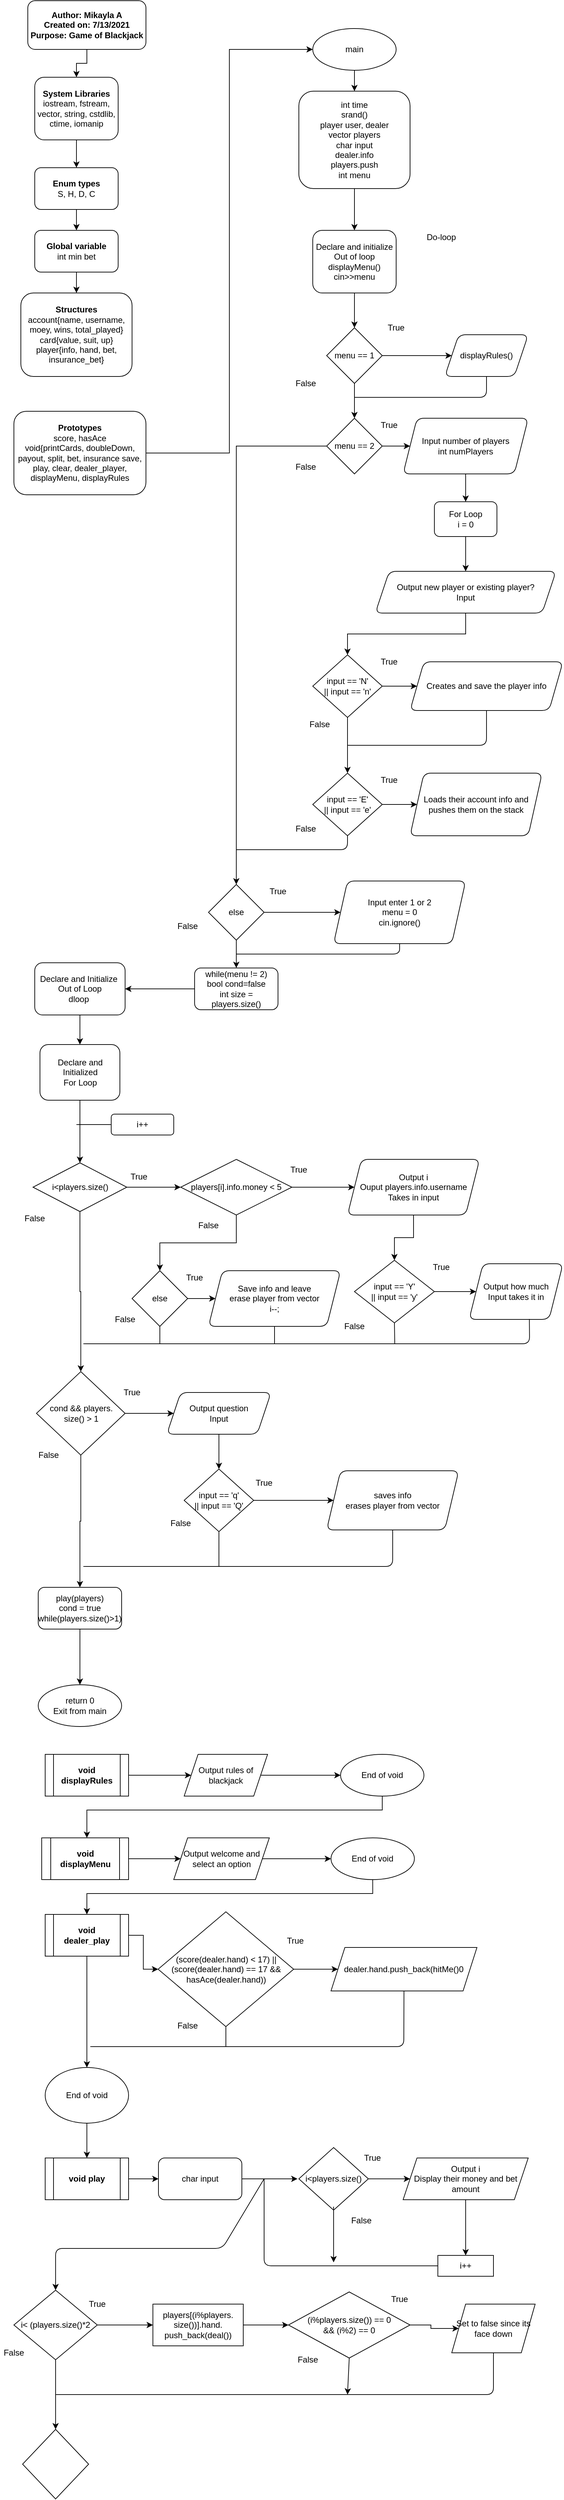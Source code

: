 <mxfile version="14.9.0" type="device"><diagram id="sRO7KRhNTusTdk-ChwjO" name="Page-1"><mxGraphModel dx="565" dy="999" grid="1" gridSize="10" guides="1" tooltips="1" connect="1" arrows="1" fold="1" page="1" pageScale="1" pageWidth="850" pageHeight="1100" math="0" shadow="0"><root><mxCell id="0"/><mxCell id="1" parent="0"/><mxCell id="FQYDBlhtisGj9Wq4V4gV-3" value="" style="edgeStyle=orthogonalEdgeStyle;rounded=0;orthogonalLoop=1;jettySize=auto;html=1;" edge="1" parent="1" source="FQYDBlhtisGj9Wq4V4gV-1" target="FQYDBlhtisGj9Wq4V4gV-2"><mxGeometry relative="1" as="geometry"/></mxCell><mxCell id="FQYDBlhtisGj9Wq4V4gV-1" value="&lt;b&gt;Author: Mikayla A&lt;br&gt;Created on: 7/13/2021&lt;br&gt;Purpose: Game of Blackjack&lt;/b&gt;" style="rounded=1;whiteSpace=wrap;html=1;" vertex="1" parent="1"><mxGeometry x="60" y="40" width="170" height="70" as="geometry"/></mxCell><mxCell id="FQYDBlhtisGj9Wq4V4gV-5" value="" style="edgeStyle=orthogonalEdgeStyle;rounded=0;orthogonalLoop=1;jettySize=auto;html=1;" edge="1" parent="1" source="FQYDBlhtisGj9Wq4V4gV-2" target="FQYDBlhtisGj9Wq4V4gV-4"><mxGeometry relative="1" as="geometry"/></mxCell><mxCell id="FQYDBlhtisGj9Wq4V4gV-2" value="&lt;b&gt;System Libraries&lt;br&gt;&lt;/b&gt;iostream, fstream, vector, string, cstdlib, ctime, iomanip" style="rounded=1;whiteSpace=wrap;html=1;" vertex="1" parent="1"><mxGeometry x="70" y="150" width="120" height="90" as="geometry"/></mxCell><mxCell id="FQYDBlhtisGj9Wq4V4gV-7" value="" style="edgeStyle=orthogonalEdgeStyle;rounded=0;orthogonalLoop=1;jettySize=auto;html=1;" edge="1" parent="1" source="FQYDBlhtisGj9Wq4V4gV-4" target="FQYDBlhtisGj9Wq4V4gV-6"><mxGeometry relative="1" as="geometry"/></mxCell><mxCell id="FQYDBlhtisGj9Wq4V4gV-4" value="&lt;b&gt;Enum types&lt;/b&gt;&lt;br&gt;S, H, D, C" style="rounded=1;whiteSpace=wrap;html=1;" vertex="1" parent="1"><mxGeometry x="70" y="280" width="120" height="60" as="geometry"/></mxCell><mxCell id="FQYDBlhtisGj9Wq4V4gV-9" value="" style="edgeStyle=orthogonalEdgeStyle;rounded=0;orthogonalLoop=1;jettySize=auto;html=1;" edge="1" parent="1" source="FQYDBlhtisGj9Wq4V4gV-6" target="FQYDBlhtisGj9Wq4V4gV-8"><mxGeometry relative="1" as="geometry"/></mxCell><mxCell id="FQYDBlhtisGj9Wq4V4gV-6" value="&lt;b&gt;Global variable&lt;/b&gt;&lt;br&gt;int min bet" style="rounded=1;whiteSpace=wrap;html=1;" vertex="1" parent="1"><mxGeometry x="70" y="370" width="120" height="60" as="geometry"/></mxCell><mxCell id="FQYDBlhtisGj9Wq4V4gV-8" value="&lt;b&gt;Structures&lt;/b&gt;&lt;br&gt;account{name, username, moey, wins, total_played}&lt;br&gt;card{value, suit, up}&lt;br&gt;player{info, hand, bet, insurance_bet}" style="whiteSpace=wrap;html=1;rounded=1;" vertex="1" parent="1"><mxGeometry x="50" y="460" width="160" height="120" as="geometry"/></mxCell><mxCell id="FQYDBlhtisGj9Wq4V4gV-12" value="" style="edgeStyle=orthogonalEdgeStyle;rounded=0;orthogonalLoop=1;jettySize=auto;html=1;entryX=0;entryY=0.5;entryDx=0;entryDy=0;" edge="1" parent="1" source="FQYDBlhtisGj9Wq4V4gV-10" target="FQYDBlhtisGj9Wq4V4gV-11"><mxGeometry relative="1" as="geometry"/></mxCell><mxCell id="FQYDBlhtisGj9Wq4V4gV-10" value="&lt;b&gt;Prototypes&lt;/b&gt;&lt;br&gt;score, hasAce&lt;br&gt;void{printCards, doubleDown, payout, split, bet, insurance save, play, clear, dealer_player, displayMenu, displayRules" style="rounded=1;whiteSpace=wrap;html=1;" vertex="1" parent="1"><mxGeometry x="40" y="630" width="190" height="120" as="geometry"/></mxCell><mxCell id="FQYDBlhtisGj9Wq4V4gV-14" value="" style="edgeStyle=orthogonalEdgeStyle;rounded=0;orthogonalLoop=1;jettySize=auto;html=1;" edge="1" parent="1" source="FQYDBlhtisGj9Wq4V4gV-11" target="FQYDBlhtisGj9Wq4V4gV-13"><mxGeometry relative="1" as="geometry"/></mxCell><mxCell id="FQYDBlhtisGj9Wq4V4gV-11" value="main" style="ellipse;whiteSpace=wrap;html=1;rounded=1;" vertex="1" parent="1"><mxGeometry x="470" y="80" width="120" height="60" as="geometry"/></mxCell><mxCell id="FQYDBlhtisGj9Wq4V4gV-17" value="" style="edgeStyle=orthogonalEdgeStyle;rounded=0;orthogonalLoop=1;jettySize=auto;html=1;" edge="1" parent="1" source="FQYDBlhtisGj9Wq4V4gV-13" target="FQYDBlhtisGj9Wq4V4gV-16"><mxGeometry relative="1" as="geometry"/></mxCell><mxCell id="FQYDBlhtisGj9Wq4V4gV-13" value="int time&lt;br&gt;srand()&lt;br&gt;player user, dealer&lt;br&gt;vector players&lt;br&gt;char input&lt;br&gt;dealer.info&lt;br&gt;players.push&lt;br&gt;int menu" style="rounded=1;whiteSpace=wrap;html=1;" vertex="1" parent="1"><mxGeometry x="450" y="170" width="160" height="140" as="geometry"/></mxCell><mxCell id="FQYDBlhtisGj9Wq4V4gV-19" value="" style="edgeStyle=orthogonalEdgeStyle;rounded=0;orthogonalLoop=1;jettySize=auto;html=1;" edge="1" parent="1" source="FQYDBlhtisGj9Wq4V4gV-16" target="FQYDBlhtisGj9Wq4V4gV-18"><mxGeometry relative="1" as="geometry"/></mxCell><mxCell id="FQYDBlhtisGj9Wq4V4gV-16" value="Declare and initialize&lt;br&gt;Out of loop&lt;br&gt;displayMenu()&lt;br&gt;cin&amp;gt;&amp;gt;menu" style="whiteSpace=wrap;html=1;rounded=1;" vertex="1" parent="1"><mxGeometry x="470" y="370" width="120" height="90" as="geometry"/></mxCell><mxCell id="FQYDBlhtisGj9Wq4V4gV-23" value="" style="edgeStyle=orthogonalEdgeStyle;rounded=0;orthogonalLoop=1;jettySize=auto;html=1;" edge="1" parent="1" source="FQYDBlhtisGj9Wq4V4gV-18" target="FQYDBlhtisGj9Wq4V4gV-21"><mxGeometry relative="1" as="geometry"/></mxCell><mxCell id="FQYDBlhtisGj9Wq4V4gV-25" value="" style="edgeStyle=orthogonalEdgeStyle;rounded=0;orthogonalLoop=1;jettySize=auto;html=1;" edge="1" parent="1" source="FQYDBlhtisGj9Wq4V4gV-18" target="FQYDBlhtisGj9Wq4V4gV-24"><mxGeometry relative="1" as="geometry"/></mxCell><mxCell id="FQYDBlhtisGj9Wq4V4gV-18" value="menu == 1" style="rhombus;whiteSpace=wrap;html=1;" vertex="1" parent="1"><mxGeometry x="490" y="510" width="80" height="80" as="geometry"/></mxCell><mxCell id="FQYDBlhtisGj9Wq4V4gV-21" value="displayRules()" style="shape=parallelogram;perimeter=parallelogramPerimeter;whiteSpace=wrap;html=1;fixedSize=1;rounded=1;" vertex="1" parent="1"><mxGeometry x="660" y="520" width="120" height="60" as="geometry"/></mxCell><mxCell id="FQYDBlhtisGj9Wq4V4gV-29" value="" style="edgeStyle=orthogonalEdgeStyle;rounded=0;orthogonalLoop=1;jettySize=auto;html=1;" edge="1" parent="1" source="FQYDBlhtisGj9Wq4V4gV-24" target="FQYDBlhtisGj9Wq4V4gV-26"><mxGeometry relative="1" as="geometry"/></mxCell><mxCell id="FQYDBlhtisGj9Wq4V4gV-48" value="" style="edgeStyle=orthogonalEdgeStyle;rounded=0;orthogonalLoop=1;jettySize=auto;html=1;" edge="1" parent="1" source="FQYDBlhtisGj9Wq4V4gV-24" target="FQYDBlhtisGj9Wq4V4gV-47"><mxGeometry relative="1" as="geometry"/></mxCell><mxCell id="FQYDBlhtisGj9Wq4V4gV-24" value="menu == 2" style="rhombus;whiteSpace=wrap;html=1;" vertex="1" parent="1"><mxGeometry x="490" y="640" width="80" height="80" as="geometry"/></mxCell><mxCell id="FQYDBlhtisGj9Wq4V4gV-34" value="" style="edgeStyle=orthogonalEdgeStyle;rounded=0;orthogonalLoop=1;jettySize=auto;html=1;" edge="1" parent="1" source="FQYDBlhtisGj9Wq4V4gV-26" target="FQYDBlhtisGj9Wq4V4gV-33"><mxGeometry relative="1" as="geometry"/></mxCell><mxCell id="FQYDBlhtisGj9Wq4V4gV-26" value="Input number of players&lt;br&gt;int numPlayers" style="shape=parallelogram;perimeter=parallelogramPerimeter;whiteSpace=wrap;html=1;fixedSize=1;rounded=1;" vertex="1" parent="1"><mxGeometry x="600" y="640" width="180" height="80" as="geometry"/></mxCell><mxCell id="FQYDBlhtisGj9Wq4V4gV-30" value="" style="endArrow=none;html=1;exitX=0.5;exitY=1;exitDx=0;exitDy=0;exitPerimeter=0;" edge="1" parent="1" source="FQYDBlhtisGj9Wq4V4gV-21"><mxGeometry width="50" height="50" relative="1" as="geometry"><mxPoint x="620" y="490" as="sourcePoint"/><mxPoint x="530" y="610" as="targetPoint"/><Array as="points"><mxPoint x="720" y="610"/></Array></mxGeometry></mxCell><mxCell id="FQYDBlhtisGj9Wq4V4gV-31" value="True" style="text;html=1;strokeColor=none;fillColor=none;align=center;verticalAlign=middle;whiteSpace=wrap;rounded=0;" vertex="1" parent="1"><mxGeometry x="570" y="500" width="40" height="20" as="geometry"/></mxCell><mxCell id="FQYDBlhtisGj9Wq4V4gV-32" value="False" style="text;html=1;strokeColor=none;fillColor=none;align=center;verticalAlign=middle;whiteSpace=wrap;rounded=0;" vertex="1" parent="1"><mxGeometry x="440" y="580" width="40" height="20" as="geometry"/></mxCell><mxCell id="FQYDBlhtisGj9Wq4V4gV-37" value="" style="edgeStyle=orthogonalEdgeStyle;rounded=0;orthogonalLoop=1;jettySize=auto;html=1;" edge="1" parent="1" source="FQYDBlhtisGj9Wq4V4gV-33" target="FQYDBlhtisGj9Wq4V4gV-36"><mxGeometry relative="1" as="geometry"/></mxCell><mxCell id="FQYDBlhtisGj9Wq4V4gV-33" value="For Loop&lt;br&gt;i = 0" style="whiteSpace=wrap;html=1;rounded=1;" vertex="1" parent="1"><mxGeometry x="645" y="760" width="90" height="50" as="geometry"/></mxCell><mxCell id="FQYDBlhtisGj9Wq4V4gV-35" value="Do-loop" style="text;html=1;strokeColor=none;fillColor=none;align=center;verticalAlign=middle;whiteSpace=wrap;rounded=0;" vertex="1" parent="1"><mxGeometry x="620" y="370" width="70" height="20" as="geometry"/></mxCell><mxCell id="FQYDBlhtisGj9Wq4V4gV-39" value="" style="edgeStyle=orthogonalEdgeStyle;rounded=0;orthogonalLoop=1;jettySize=auto;html=1;" edge="1" parent="1" source="FQYDBlhtisGj9Wq4V4gV-36" target="FQYDBlhtisGj9Wq4V4gV-38"><mxGeometry relative="1" as="geometry"/></mxCell><mxCell id="FQYDBlhtisGj9Wq4V4gV-36" value="Output new player or existing player?&lt;br&gt;Input" style="shape=parallelogram;perimeter=parallelogramPerimeter;whiteSpace=wrap;html=1;fixedSize=1;rounded=1;" vertex="1" parent="1"><mxGeometry x="560" y="860" width="260" height="60" as="geometry"/></mxCell><mxCell id="FQYDBlhtisGj9Wq4V4gV-41" value="" style="edgeStyle=orthogonalEdgeStyle;rounded=0;orthogonalLoop=1;jettySize=auto;html=1;" edge="1" parent="1" source="FQYDBlhtisGj9Wq4V4gV-38" target="FQYDBlhtisGj9Wq4V4gV-40"><mxGeometry relative="1" as="geometry"/></mxCell><mxCell id="FQYDBlhtisGj9Wq4V4gV-43" value="" style="edgeStyle=orthogonalEdgeStyle;rounded=0;orthogonalLoop=1;jettySize=auto;html=1;" edge="1" parent="1" source="FQYDBlhtisGj9Wq4V4gV-38" target="FQYDBlhtisGj9Wq4V4gV-42"><mxGeometry relative="1" as="geometry"/></mxCell><mxCell id="FQYDBlhtisGj9Wq4V4gV-38" value="input == 'N'&lt;br&gt;|| input == 'n'" style="rhombus;whiteSpace=wrap;html=1;" vertex="1" parent="1"><mxGeometry x="470" y="980" width="100" height="90" as="geometry"/></mxCell><mxCell id="FQYDBlhtisGj9Wq4V4gV-40" value="Creates and save the player info" style="shape=parallelogram;perimeter=parallelogramPerimeter;whiteSpace=wrap;html=1;fixedSize=1;rounded=1;" vertex="1" parent="1"><mxGeometry x="610" y="990" width="220" height="70" as="geometry"/></mxCell><mxCell id="FQYDBlhtisGj9Wq4V4gV-45" value="" style="edgeStyle=orthogonalEdgeStyle;rounded=0;orthogonalLoop=1;jettySize=auto;html=1;" edge="1" parent="1" source="FQYDBlhtisGj9Wq4V4gV-42" target="FQYDBlhtisGj9Wq4V4gV-44"><mxGeometry relative="1" as="geometry"/></mxCell><mxCell id="FQYDBlhtisGj9Wq4V4gV-42" value="input == 'E'&lt;br&gt;|| input == 'e'" style="rhombus;whiteSpace=wrap;html=1;" vertex="1" parent="1"><mxGeometry x="470" y="1150" width="100" height="90" as="geometry"/></mxCell><mxCell id="FQYDBlhtisGj9Wq4V4gV-44" value="Loads their account info and pushes them on the stack" style="shape=parallelogram;perimeter=parallelogramPerimeter;whiteSpace=wrap;html=1;fixedSize=1;rounded=1;" vertex="1" parent="1"><mxGeometry x="610" y="1150" width="190" height="90" as="geometry"/></mxCell><mxCell id="FQYDBlhtisGj9Wq4V4gV-46" value="" style="endArrow=none;html=1;entryX=0.5;entryY=1;entryDx=0;entryDy=0;" edge="1" parent="1" target="FQYDBlhtisGj9Wq4V4gV-40"><mxGeometry width="50" height="50" relative="1" as="geometry"><mxPoint x="520" y="1110" as="sourcePoint"/><mxPoint x="710" y="1090" as="targetPoint"/><Array as="points"><mxPoint x="720" y="1110"/></Array></mxGeometry></mxCell><mxCell id="FQYDBlhtisGj9Wq4V4gV-60" value="" style="edgeStyle=orthogonalEdgeStyle;rounded=0;orthogonalLoop=1;jettySize=auto;html=1;" edge="1" parent="1" source="FQYDBlhtisGj9Wq4V4gV-47" target="FQYDBlhtisGj9Wq4V4gV-59"><mxGeometry relative="1" as="geometry"/></mxCell><mxCell id="FQYDBlhtisGj9Wq4V4gV-63" value="" style="edgeStyle=orthogonalEdgeStyle;rounded=0;orthogonalLoop=1;jettySize=auto;html=1;" edge="1" parent="1" source="FQYDBlhtisGj9Wq4V4gV-47" target="FQYDBlhtisGj9Wq4V4gV-62"><mxGeometry relative="1" as="geometry"/></mxCell><mxCell id="FQYDBlhtisGj9Wq4V4gV-47" value="else" style="rhombus;whiteSpace=wrap;html=1;" vertex="1" parent="1"><mxGeometry x="320" y="1310" width="80" height="80" as="geometry"/></mxCell><mxCell id="FQYDBlhtisGj9Wq4V4gV-49" value="" style="endArrow=none;html=1;entryX=0.5;entryY=1;entryDx=0;entryDy=0;" edge="1" parent="1" target="FQYDBlhtisGj9Wq4V4gV-42"><mxGeometry width="50" height="50" relative="1" as="geometry"><mxPoint x="360" y="1260" as="sourcePoint"/><mxPoint x="540" y="1250" as="targetPoint"/><Array as="points"><mxPoint x="520" y="1260"/></Array></mxGeometry></mxCell><mxCell id="FQYDBlhtisGj9Wq4V4gV-52" value="True" style="text;html=1;strokeColor=none;fillColor=none;align=center;verticalAlign=middle;whiteSpace=wrap;rounded=0;" vertex="1" parent="1"><mxGeometry x="560" y="640" width="40" height="20" as="geometry"/></mxCell><mxCell id="FQYDBlhtisGj9Wq4V4gV-53" value="False" style="text;html=1;strokeColor=none;fillColor=none;align=center;verticalAlign=middle;whiteSpace=wrap;rounded=0;" vertex="1" parent="1"><mxGeometry x="440" y="700" width="40" height="20" as="geometry"/></mxCell><mxCell id="FQYDBlhtisGj9Wq4V4gV-54" value="True" style="text;html=1;strokeColor=none;fillColor=none;align=center;verticalAlign=middle;whiteSpace=wrap;rounded=0;" vertex="1" parent="1"><mxGeometry x="560" y="980" width="40" height="20" as="geometry"/></mxCell><mxCell id="FQYDBlhtisGj9Wq4V4gV-55" value="True" style="text;html=1;strokeColor=none;fillColor=none;align=center;verticalAlign=middle;whiteSpace=wrap;rounded=0;" vertex="1" parent="1"><mxGeometry x="560" y="1150" width="40" height="20" as="geometry"/></mxCell><mxCell id="FQYDBlhtisGj9Wq4V4gV-56" value="False" style="text;html=1;strokeColor=none;fillColor=none;align=center;verticalAlign=middle;whiteSpace=wrap;rounded=0;" vertex="1" parent="1"><mxGeometry x="460" y="1070" width="40" height="20" as="geometry"/></mxCell><mxCell id="FQYDBlhtisGj9Wq4V4gV-57" value="False" style="text;html=1;strokeColor=none;fillColor=none;align=center;verticalAlign=middle;whiteSpace=wrap;rounded=0;" vertex="1" parent="1"><mxGeometry x="440" y="1220" width="40" height="20" as="geometry"/></mxCell><mxCell id="FQYDBlhtisGj9Wq4V4gV-58" value="False" style="text;html=1;strokeColor=none;fillColor=none;align=center;verticalAlign=middle;whiteSpace=wrap;rounded=0;" vertex="1" parent="1"><mxGeometry x="270" y="1360" width="40" height="20" as="geometry"/></mxCell><mxCell id="FQYDBlhtisGj9Wq4V4gV-59" value="Input enter 1 or 2&lt;br&gt;menu = 0&lt;br&gt;cin.ignore()" style="shape=parallelogram;perimeter=parallelogramPerimeter;whiteSpace=wrap;html=1;fixedSize=1;rounded=1;" vertex="1" parent="1"><mxGeometry x="500" y="1305" width="190" height="90" as="geometry"/></mxCell><mxCell id="FQYDBlhtisGj9Wq4V4gV-61" value="True" style="text;html=1;strokeColor=none;fillColor=none;align=center;verticalAlign=middle;whiteSpace=wrap;rounded=0;" vertex="1" parent="1"><mxGeometry x="400" y="1310" width="40" height="20" as="geometry"/></mxCell><mxCell id="FQYDBlhtisGj9Wq4V4gV-67" value="" style="edgeStyle=orthogonalEdgeStyle;rounded=0;orthogonalLoop=1;jettySize=auto;html=1;" edge="1" parent="1" source="FQYDBlhtisGj9Wq4V4gV-62" target="FQYDBlhtisGj9Wq4V4gV-66"><mxGeometry relative="1" as="geometry"/></mxCell><mxCell id="FQYDBlhtisGj9Wq4V4gV-62" value="while(menu != 2)&lt;br&gt;bool cond=false&lt;br&gt;int size = players.size()" style="rounded=1;whiteSpace=wrap;html=1;" vertex="1" parent="1"><mxGeometry x="300" y="1430" width="120" height="60" as="geometry"/></mxCell><mxCell id="FQYDBlhtisGj9Wq4V4gV-72" value="" style="edgeStyle=orthogonalEdgeStyle;rounded=0;orthogonalLoop=1;jettySize=auto;html=1;" edge="1" parent="1" source="FQYDBlhtisGj9Wq4V4gV-66" target="FQYDBlhtisGj9Wq4V4gV-71"><mxGeometry relative="1" as="geometry"/></mxCell><mxCell id="FQYDBlhtisGj9Wq4V4gV-66" value="Declare and Initialize&amp;nbsp;&lt;br&gt;Out of Loop&lt;br&gt;dloop&amp;nbsp;" style="whiteSpace=wrap;html=1;rounded=1;" vertex="1" parent="1"><mxGeometry x="70" y="1422.5" width="130" height="75" as="geometry"/></mxCell><mxCell id="FQYDBlhtisGj9Wq4V4gV-68" value="" style="endArrow=none;html=1;entryX=0.5;entryY=1;entryDx=0;entryDy=0;" edge="1" parent="1" target="FQYDBlhtisGj9Wq4V4gV-59"><mxGeometry width="50" height="50" relative="1" as="geometry"><mxPoint x="360" y="1410" as="sourcePoint"/><mxPoint x="600" y="1430" as="targetPoint"/><Array as="points"><mxPoint x="595" y="1410"/></Array></mxGeometry></mxCell><mxCell id="FQYDBlhtisGj9Wq4V4gV-74" value="" style="edgeStyle=orthogonalEdgeStyle;rounded=0;orthogonalLoop=1;jettySize=auto;html=1;" edge="1" parent="1" source="FQYDBlhtisGj9Wq4V4gV-71" target="FQYDBlhtisGj9Wq4V4gV-73"><mxGeometry relative="1" as="geometry"/></mxCell><mxCell id="FQYDBlhtisGj9Wq4V4gV-71" value="Declare and Initialized&lt;br&gt;For Loop" style="whiteSpace=wrap;html=1;rounded=1;" vertex="1" parent="1"><mxGeometry x="77.5" y="1540" width="115" height="80" as="geometry"/></mxCell><mxCell id="FQYDBlhtisGj9Wq4V4gV-85" value="" style="edgeStyle=orthogonalEdgeStyle;rounded=0;orthogonalLoop=1;jettySize=auto;html=1;" edge="1" parent="1" source="FQYDBlhtisGj9Wq4V4gV-73" target="FQYDBlhtisGj9Wq4V4gV-84"><mxGeometry relative="1" as="geometry"/></mxCell><mxCell id="FQYDBlhtisGj9Wq4V4gV-98" value="" style="edgeStyle=orthogonalEdgeStyle;rounded=0;orthogonalLoop=1;jettySize=auto;html=1;" edge="1" parent="1" source="FQYDBlhtisGj9Wq4V4gV-73" target="FQYDBlhtisGj9Wq4V4gV-97"><mxGeometry relative="1" as="geometry"/></mxCell><mxCell id="FQYDBlhtisGj9Wq4V4gV-73" value="i&amp;lt;players.size()" style="rhombus;whiteSpace=wrap;html=1;" vertex="1" parent="1"><mxGeometry x="67.5" y="1710" width="135" height="70" as="geometry"/></mxCell><mxCell id="FQYDBlhtisGj9Wq4V4gV-75" value="i++" style="rounded=1;whiteSpace=wrap;html=1;" vertex="1" parent="1"><mxGeometry x="180" y="1640" width="90" height="30" as="geometry"/></mxCell><mxCell id="FQYDBlhtisGj9Wq4V4gV-77" value="" style="endArrow=none;html=1;entryX=0;entryY=0.5;entryDx=0;entryDy=0;" edge="1" parent="1" target="FQYDBlhtisGj9Wq4V4gV-75"><mxGeometry width="50" height="50" relative="1" as="geometry"><mxPoint x="130" y="1655" as="sourcePoint"/><mxPoint x="120" y="1640" as="targetPoint"/></mxGeometry></mxCell><mxCell id="FQYDBlhtisGj9Wq4V4gV-94" value="" style="edgeStyle=orthogonalEdgeStyle;rounded=0;orthogonalLoop=1;jettySize=auto;html=1;" edge="1" parent="1" source="FQYDBlhtisGj9Wq4V4gV-79" target="FQYDBlhtisGj9Wq4V4gV-93"><mxGeometry relative="1" as="geometry"/></mxCell><mxCell id="FQYDBlhtisGj9Wq4V4gV-79" value="Output i&lt;br&gt;Ouput players.info.username&lt;br&gt;Takes in input" style="shape=parallelogram;perimeter=parallelogramPerimeter;whiteSpace=wrap;html=1;fixedSize=1;rounded=1;" vertex="1" parent="1"><mxGeometry x="520" y="1705" width="190" height="80" as="geometry"/></mxCell><mxCell id="FQYDBlhtisGj9Wq4V4gV-82" value="True" style="text;html=1;strokeColor=none;fillColor=none;align=center;verticalAlign=middle;whiteSpace=wrap;rounded=0;" vertex="1" parent="1"><mxGeometry x="200" y="1720" width="40" height="20" as="geometry"/></mxCell><mxCell id="FQYDBlhtisGj9Wq4V4gV-86" value="" style="edgeStyle=orthogonalEdgeStyle;rounded=0;orthogonalLoop=1;jettySize=auto;html=1;" edge="1" parent="1" source="FQYDBlhtisGj9Wq4V4gV-84" target="FQYDBlhtisGj9Wq4V4gV-79"><mxGeometry relative="1" as="geometry"/></mxCell><mxCell id="FQYDBlhtisGj9Wq4V4gV-90" value="" style="edgeStyle=orthogonalEdgeStyle;rounded=0;orthogonalLoop=1;jettySize=auto;html=1;" edge="1" parent="1" source="FQYDBlhtisGj9Wq4V4gV-84" target="FQYDBlhtisGj9Wq4V4gV-89"><mxGeometry relative="1" as="geometry"/></mxCell><mxCell id="FQYDBlhtisGj9Wq4V4gV-84" value="players[i].info.money &amp;lt; 5" style="rhombus;whiteSpace=wrap;html=1;" vertex="1" parent="1"><mxGeometry x="280" y="1705" width="160" height="80" as="geometry"/></mxCell><mxCell id="FQYDBlhtisGj9Wq4V4gV-87" value="True" style="text;html=1;strokeColor=none;fillColor=none;align=center;verticalAlign=middle;whiteSpace=wrap;rounded=0;" vertex="1" parent="1"><mxGeometry x="430" y="1710" width="40" height="20" as="geometry"/></mxCell><mxCell id="FQYDBlhtisGj9Wq4V4gV-88" value="Save info and leave&lt;br&gt;erase player from vector&lt;br&gt;i--;" style="shape=parallelogram;perimeter=parallelogramPerimeter;whiteSpace=wrap;html=1;fixedSize=1;rounded=1;" vertex="1" parent="1"><mxGeometry x="320" y="1865" width="190" height="80" as="geometry"/></mxCell><mxCell id="FQYDBlhtisGj9Wq4V4gV-91" value="" style="edgeStyle=orthogonalEdgeStyle;rounded=0;orthogonalLoop=1;jettySize=auto;html=1;" edge="1" parent="1" source="FQYDBlhtisGj9Wq4V4gV-89" target="FQYDBlhtisGj9Wq4V4gV-88"><mxGeometry relative="1" as="geometry"/></mxCell><mxCell id="FQYDBlhtisGj9Wq4V4gV-89" value="else" style="rhombus;whiteSpace=wrap;html=1;" vertex="1" parent="1"><mxGeometry x="210" y="1865" width="80" height="80" as="geometry"/></mxCell><mxCell id="FQYDBlhtisGj9Wq4V4gV-92" value="False" style="text;html=1;strokeColor=none;fillColor=none;align=center;verticalAlign=middle;whiteSpace=wrap;rounded=0;" vertex="1" parent="1"><mxGeometry x="300" y="1790" width="40" height="20" as="geometry"/></mxCell><mxCell id="FQYDBlhtisGj9Wq4V4gV-96" value="" style="edgeStyle=orthogonalEdgeStyle;rounded=0;orthogonalLoop=1;jettySize=auto;html=1;" edge="1" parent="1" source="FQYDBlhtisGj9Wq4V4gV-93" target="FQYDBlhtisGj9Wq4V4gV-95"><mxGeometry relative="1" as="geometry"/></mxCell><mxCell id="FQYDBlhtisGj9Wq4V4gV-93" value="input == 'Y'&lt;br&gt;|| input == 'y'" style="rhombus;whiteSpace=wrap;html=1;" vertex="1" parent="1"><mxGeometry x="530" y="1850" width="115" height="90" as="geometry"/></mxCell><mxCell id="FQYDBlhtisGj9Wq4V4gV-95" value="Output how much&lt;br&gt;Input takes it in" style="shape=parallelogram;perimeter=parallelogramPerimeter;whiteSpace=wrap;html=1;fixedSize=1;rounded=1;" vertex="1" parent="1"><mxGeometry x="695" y="1855" width="135" height="80" as="geometry"/></mxCell><mxCell id="FQYDBlhtisGj9Wq4V4gV-103" value="" style="edgeStyle=orthogonalEdgeStyle;rounded=0;orthogonalLoop=1;jettySize=auto;html=1;" edge="1" parent="1" source="FQYDBlhtisGj9Wq4V4gV-97" target="FQYDBlhtisGj9Wq4V4gV-102"><mxGeometry relative="1" as="geometry"/></mxCell><mxCell id="FQYDBlhtisGj9Wq4V4gV-111" value="" style="edgeStyle=orthogonalEdgeStyle;rounded=0;orthogonalLoop=1;jettySize=auto;html=1;" edge="1" parent="1" source="FQYDBlhtisGj9Wq4V4gV-97" target="FQYDBlhtisGj9Wq4V4gV-107"><mxGeometry relative="1" as="geometry"/></mxCell><mxCell id="FQYDBlhtisGj9Wq4V4gV-97" value="cond &amp;amp;&amp;amp; players.&lt;br&gt;size() &amp;gt; 1" style="rhombus;whiteSpace=wrap;html=1;" vertex="1" parent="1"><mxGeometry x="72.5" y="2010" width="127.5" height="120" as="geometry"/></mxCell><mxCell id="FQYDBlhtisGj9Wq4V4gV-99" value="False" style="text;html=1;strokeColor=none;fillColor=none;align=center;verticalAlign=middle;whiteSpace=wrap;rounded=0;" vertex="1" parent="1"><mxGeometry x="50" y="1780" width="40" height="20" as="geometry"/></mxCell><mxCell id="FQYDBlhtisGj9Wq4V4gV-100" value="" style="endArrow=none;html=1;entryX=0.642;entryY=0.992;entryDx=0;entryDy=0;entryPerimeter=0;" edge="1" parent="1" target="FQYDBlhtisGj9Wq4V4gV-95"><mxGeometry width="50" height="50" relative="1" as="geometry"><mxPoint x="140" y="1970" as="sourcePoint"/><mxPoint x="630" y="1970" as="targetPoint"/><Array as="points"><mxPoint x="460" y="1970"/><mxPoint x="782" y="1970"/></Array></mxGeometry></mxCell><mxCell id="FQYDBlhtisGj9Wq4V4gV-101" value="" style="endArrow=none;html=1;entryX=0.5;entryY=1;entryDx=0;entryDy=0;" edge="1" parent="1" target="FQYDBlhtisGj9Wq4V4gV-88"><mxGeometry width="50" height="50" relative="1" as="geometry"><mxPoint x="415" y="1970" as="sourcePoint"/><mxPoint x="460" y="2010" as="targetPoint"/></mxGeometry></mxCell><mxCell id="FQYDBlhtisGj9Wq4V4gV-106" value="" style="edgeStyle=orthogonalEdgeStyle;rounded=0;orthogonalLoop=1;jettySize=auto;html=1;" edge="1" parent="1" source="FQYDBlhtisGj9Wq4V4gV-102" target="FQYDBlhtisGj9Wq4V4gV-105"><mxGeometry relative="1" as="geometry"/></mxCell><mxCell id="FQYDBlhtisGj9Wq4V4gV-102" value="Output question&lt;br&gt;Input" style="shape=parallelogram;perimeter=parallelogramPerimeter;whiteSpace=wrap;html=1;fixedSize=1;rounded=1;" vertex="1" parent="1"><mxGeometry x="260" y="2040" width="150" height="60" as="geometry"/></mxCell><mxCell id="FQYDBlhtisGj9Wq4V4gV-104" value="True" style="text;html=1;strokeColor=none;fillColor=none;align=center;verticalAlign=middle;whiteSpace=wrap;rounded=0;" vertex="1" parent="1"><mxGeometry x="190" y="2030" width="40" height="20" as="geometry"/></mxCell><mxCell id="FQYDBlhtisGj9Wq4V4gV-110" value="" style="edgeStyle=orthogonalEdgeStyle;rounded=0;orthogonalLoop=1;jettySize=auto;html=1;" edge="1" parent="1" source="FQYDBlhtisGj9Wq4V4gV-105" target="FQYDBlhtisGj9Wq4V4gV-108"><mxGeometry relative="1" as="geometry"/></mxCell><mxCell id="FQYDBlhtisGj9Wq4V4gV-105" value="input == 'q' &lt;br&gt;|| input == 'Q'" style="rhombus;whiteSpace=wrap;html=1;" vertex="1" parent="1"><mxGeometry x="285" y="2150" width="100" height="90" as="geometry"/></mxCell><mxCell id="FQYDBlhtisGj9Wq4V4gV-124" value="" style="edgeStyle=orthogonalEdgeStyle;rounded=0;orthogonalLoop=1;jettySize=auto;html=1;" edge="1" parent="1" source="FQYDBlhtisGj9Wq4V4gV-107" target="FQYDBlhtisGj9Wq4V4gV-123"><mxGeometry relative="1" as="geometry"/></mxCell><mxCell id="FQYDBlhtisGj9Wq4V4gV-107" value="play(players)&lt;br&gt;cond = true&lt;br&gt;while(players.size()&amp;gt;1)" style="rounded=1;whiteSpace=wrap;html=1;" vertex="1" parent="1"><mxGeometry x="75" y="2320" width="120" height="60" as="geometry"/></mxCell><mxCell id="FQYDBlhtisGj9Wq4V4gV-108" value="saves info&lt;br&gt;erases player from vector" style="shape=parallelogram;perimeter=parallelogramPerimeter;whiteSpace=wrap;html=1;fixedSize=1;rounded=1;" vertex="1" parent="1"><mxGeometry x="490" y="2152.5" width="190" height="85" as="geometry"/></mxCell><mxCell id="FQYDBlhtisGj9Wq4V4gV-112" value="False" style="text;html=1;strokeColor=none;fillColor=none;align=center;verticalAlign=middle;whiteSpace=wrap;rounded=0;" vertex="1" parent="1"><mxGeometry x="70" y="2120" width="40" height="20" as="geometry"/></mxCell><mxCell id="FQYDBlhtisGj9Wq4V4gV-113" value="" style="endArrow=none;html=1;entryX=0.5;entryY=1;entryDx=0;entryDy=0;" edge="1" parent="1" target="FQYDBlhtisGj9Wq4V4gV-108"><mxGeometry width="50" height="50" relative="1" as="geometry"><mxPoint x="140" y="2290" as="sourcePoint"/><mxPoint x="530" y="2280" as="targetPoint"/><Array as="points"><mxPoint x="585" y="2290"/></Array></mxGeometry></mxCell><mxCell id="FQYDBlhtisGj9Wq4V4gV-114" value="" style="endArrow=none;html=1;entryX=0.5;entryY=1;entryDx=0;entryDy=0;" edge="1" parent="1" target="FQYDBlhtisGj9Wq4V4gV-105"><mxGeometry width="50" height="50" relative="1" as="geometry"><mxPoint x="335" y="2290" as="sourcePoint"/><mxPoint x="320" y="2220" as="targetPoint"/></mxGeometry></mxCell><mxCell id="FQYDBlhtisGj9Wq4V4gV-115" value="True" style="text;html=1;strokeColor=none;fillColor=none;align=center;verticalAlign=middle;whiteSpace=wrap;rounded=0;" vertex="1" parent="1"><mxGeometry x="280" y="1865" width="40" height="20" as="geometry"/></mxCell><mxCell id="FQYDBlhtisGj9Wq4V4gV-116" value="False" style="text;html=1;strokeColor=none;fillColor=none;align=center;verticalAlign=middle;whiteSpace=wrap;rounded=0;" vertex="1" parent="1"><mxGeometry x="180" y="1925" width="40" height="20" as="geometry"/></mxCell><mxCell id="FQYDBlhtisGj9Wq4V4gV-117" value="" style="endArrow=none;html=1;entryX=0.5;entryY=1;entryDx=0;entryDy=0;" edge="1" parent="1" target="FQYDBlhtisGj9Wq4V4gV-89"><mxGeometry width="50" height="50" relative="1" as="geometry"><mxPoint x="250" y="1970" as="sourcePoint"/><mxPoint x="300" y="1980" as="targetPoint"/></mxGeometry></mxCell><mxCell id="FQYDBlhtisGj9Wq4V4gV-118" value="" style="endArrow=none;html=1;entryX=0.5;entryY=1;entryDx=0;entryDy=0;" edge="1" parent="1" target="FQYDBlhtisGj9Wq4V4gV-93"><mxGeometry width="50" height="50" relative="1" as="geometry"><mxPoint x="588" y="1970" as="sourcePoint"/><mxPoint x="570" y="2010" as="targetPoint"/></mxGeometry></mxCell><mxCell id="FQYDBlhtisGj9Wq4V4gV-119" value="False" style="text;html=1;strokeColor=none;fillColor=none;align=center;verticalAlign=middle;whiteSpace=wrap;rounded=0;" vertex="1" parent="1"><mxGeometry x="510" y="1935" width="40" height="20" as="geometry"/></mxCell><mxCell id="FQYDBlhtisGj9Wq4V4gV-120" value="True" style="text;html=1;strokeColor=none;fillColor=none;align=center;verticalAlign=middle;whiteSpace=wrap;rounded=0;" vertex="1" parent="1"><mxGeometry x="635" y="1850" width="40" height="20" as="geometry"/></mxCell><mxCell id="FQYDBlhtisGj9Wq4V4gV-121" value="True" style="text;html=1;strokeColor=none;fillColor=none;align=center;verticalAlign=middle;whiteSpace=wrap;rounded=0;" vertex="1" parent="1"><mxGeometry x="380" y="2160" width="40" height="20" as="geometry"/></mxCell><mxCell id="FQYDBlhtisGj9Wq4V4gV-122" value="False" style="text;html=1;strokeColor=none;fillColor=none;align=center;verticalAlign=middle;whiteSpace=wrap;rounded=0;" vertex="1" parent="1"><mxGeometry x="260" y="2218" width="40" height="20" as="geometry"/></mxCell><mxCell id="FQYDBlhtisGj9Wq4V4gV-123" value="return 0&lt;br&gt;Exit from main" style="ellipse;whiteSpace=wrap;html=1;rounded=1;" vertex="1" parent="1"><mxGeometry x="75" y="2460" width="120" height="60" as="geometry"/></mxCell><mxCell id="FQYDBlhtisGj9Wq4V4gV-127" value="" style="edgeStyle=orthogonalEdgeStyle;rounded=0;orthogonalLoop=1;jettySize=auto;html=1;" edge="1" parent="1" source="FQYDBlhtisGj9Wq4V4gV-125" target="FQYDBlhtisGj9Wq4V4gV-126"><mxGeometry relative="1" as="geometry"/></mxCell><mxCell id="FQYDBlhtisGj9Wq4V4gV-129" value="" style="edgeStyle=orthogonalEdgeStyle;rounded=0;orthogonalLoop=1;jettySize=auto;html=1;" edge="1" parent="1" source="FQYDBlhtisGj9Wq4V4gV-125" target="FQYDBlhtisGj9Wq4V4gV-128"><mxGeometry relative="1" as="geometry"/></mxCell><mxCell id="FQYDBlhtisGj9Wq4V4gV-125" value="&lt;b&gt;void displayRules&lt;/b&gt;" style="shape=process;whiteSpace=wrap;html=1;backgroundOutline=1;" vertex="1" parent="1"><mxGeometry x="85" y="2560" width="120" height="60" as="geometry"/></mxCell><mxCell id="FQYDBlhtisGj9Wq4V4gV-126" value="Output rules of blackjack" style="shape=parallelogram;perimeter=parallelogramPerimeter;whiteSpace=wrap;html=1;fixedSize=1;" vertex="1" parent="1"><mxGeometry x="285" y="2560" width="120" height="60" as="geometry"/></mxCell><mxCell id="FQYDBlhtisGj9Wq4V4gV-131" value="" style="edgeStyle=orthogonalEdgeStyle;rounded=0;orthogonalLoop=1;jettySize=auto;html=1;" edge="1" parent="1" source="FQYDBlhtisGj9Wq4V4gV-128" target="FQYDBlhtisGj9Wq4V4gV-130"><mxGeometry relative="1" as="geometry"><Array as="points"><mxPoint x="570" y="2640"/><mxPoint x="145" y="2640"/></Array></mxGeometry></mxCell><mxCell id="FQYDBlhtisGj9Wq4V4gV-128" value="End of void" style="ellipse;whiteSpace=wrap;html=1;" vertex="1" parent="1"><mxGeometry x="510" y="2560" width="120" height="60" as="geometry"/></mxCell><mxCell id="FQYDBlhtisGj9Wq4V4gV-133" value="" style="edgeStyle=orthogonalEdgeStyle;rounded=0;orthogonalLoop=1;jettySize=auto;html=1;" edge="1" parent="1" source="FQYDBlhtisGj9Wq4V4gV-130" target="FQYDBlhtisGj9Wq4V4gV-132"><mxGeometry relative="1" as="geometry"/></mxCell><mxCell id="FQYDBlhtisGj9Wq4V4gV-130" value="&lt;b&gt;void displayMenu&lt;/b&gt;" style="shape=process;whiteSpace=wrap;html=1;backgroundOutline=1;" vertex="1" parent="1"><mxGeometry x="80" y="2680" width="125" height="60" as="geometry"/></mxCell><mxCell id="FQYDBlhtisGj9Wq4V4gV-135" value="" style="edgeStyle=orthogonalEdgeStyle;rounded=0;orthogonalLoop=1;jettySize=auto;html=1;" edge="1" parent="1" source="FQYDBlhtisGj9Wq4V4gV-132" target="FQYDBlhtisGj9Wq4V4gV-134"><mxGeometry relative="1" as="geometry"/></mxCell><mxCell id="FQYDBlhtisGj9Wq4V4gV-132" value="Output welcome and select an option" style="shape=parallelogram;perimeter=parallelogramPerimeter;whiteSpace=wrap;html=1;fixedSize=1;" vertex="1" parent="1"><mxGeometry x="270" y="2680" width="137.5" height="60" as="geometry"/></mxCell><mxCell id="FQYDBlhtisGj9Wq4V4gV-137" value="" style="edgeStyle=orthogonalEdgeStyle;rounded=0;orthogonalLoop=1;jettySize=auto;html=1;" edge="1" parent="1" source="FQYDBlhtisGj9Wq4V4gV-134" target="FQYDBlhtisGj9Wq4V4gV-136"><mxGeometry relative="1" as="geometry"><Array as="points"><mxPoint x="556" y="2760"/><mxPoint x="145" y="2760"/></Array></mxGeometry></mxCell><mxCell id="FQYDBlhtisGj9Wq4V4gV-134" value="End of void" style="ellipse;whiteSpace=wrap;html=1;" vertex="1" parent="1"><mxGeometry x="496.25" y="2680" width="120" height="60" as="geometry"/></mxCell><mxCell id="FQYDBlhtisGj9Wq4V4gV-139" value="" style="edgeStyle=orthogonalEdgeStyle;rounded=0;orthogonalLoop=1;jettySize=auto;html=1;" edge="1" parent="1" source="FQYDBlhtisGj9Wq4V4gV-136" target="FQYDBlhtisGj9Wq4V4gV-138"><mxGeometry relative="1" as="geometry"/></mxCell><mxCell id="FQYDBlhtisGj9Wq4V4gV-143" value="" style="edgeStyle=orthogonalEdgeStyle;rounded=0;orthogonalLoop=1;jettySize=auto;html=1;" edge="1" parent="1" source="FQYDBlhtisGj9Wq4V4gV-136" target="FQYDBlhtisGj9Wq4V4gV-142"><mxGeometry relative="1" as="geometry"/></mxCell><mxCell id="FQYDBlhtisGj9Wq4V4gV-136" value="&lt;b&gt;void dealer_play&lt;/b&gt;" style="shape=process;whiteSpace=wrap;html=1;backgroundOutline=1;" vertex="1" parent="1"><mxGeometry x="85" y="2790" width="120" height="60" as="geometry"/></mxCell><mxCell id="FQYDBlhtisGj9Wq4V4gV-141" value="" style="edgeStyle=orthogonalEdgeStyle;rounded=0;orthogonalLoop=1;jettySize=auto;html=1;" edge="1" parent="1" source="FQYDBlhtisGj9Wq4V4gV-138" target="FQYDBlhtisGj9Wq4V4gV-140"><mxGeometry relative="1" as="geometry"/></mxCell><mxCell id="FQYDBlhtisGj9Wq4V4gV-138" value="(score(dealer.hand) &lt; 17) || (score(dealer.hand) == 17 &amp;&amp; hasAce(dealer.hand))" style="rhombus;whiteSpace=wrap;html=1;" vertex="1" parent="1"><mxGeometry x="247.5" y="2786.25" width="195" height="165" as="geometry"/></mxCell><mxCell id="FQYDBlhtisGj9Wq4V4gV-140" value="dealer.hand.push_back(hitMe()0" style="shape=parallelogram;perimeter=parallelogramPerimeter;whiteSpace=wrap;html=1;fixedSize=1;" vertex="1" parent="1"><mxGeometry x="496.25" y="2837.5" width="210" height="62.5" as="geometry"/></mxCell><mxCell id="FQYDBlhtisGj9Wq4V4gV-149" value="" style="edgeStyle=orthogonalEdgeStyle;rounded=0;orthogonalLoop=1;jettySize=auto;html=1;" edge="1" parent="1" source="FQYDBlhtisGj9Wq4V4gV-142" target="FQYDBlhtisGj9Wq4V4gV-148"><mxGeometry relative="1" as="geometry"/></mxCell><mxCell id="FQYDBlhtisGj9Wq4V4gV-142" value="End of void" style="ellipse;whiteSpace=wrap;html=1;" vertex="1" parent="1"><mxGeometry x="85" y="3010" width="120" height="80" as="geometry"/></mxCell><mxCell id="FQYDBlhtisGj9Wq4V4gV-144" value="True" style="text;html=1;strokeColor=none;fillColor=none;align=center;verticalAlign=middle;whiteSpace=wrap;rounded=0;" vertex="1" parent="1"><mxGeometry x="425" y="2818" width="40" height="20" as="geometry"/></mxCell><mxCell id="FQYDBlhtisGj9Wq4V4gV-145" value="False" style="text;html=1;strokeColor=none;fillColor=none;align=center;verticalAlign=middle;whiteSpace=wrap;rounded=0;" vertex="1" parent="1"><mxGeometry x="270" y="2940" width="40" height="20" as="geometry"/></mxCell><mxCell id="FQYDBlhtisGj9Wq4V4gV-146" value="" style="endArrow=none;html=1;entryX=0.5;entryY=1;entryDx=0;entryDy=0;" edge="1" parent="1" target="FQYDBlhtisGj9Wq4V4gV-140"><mxGeometry width="50" height="50" relative="1" as="geometry"><mxPoint x="150" y="2980" as="sourcePoint"/><mxPoint x="480" y="2980" as="targetPoint"/><Array as="points"><mxPoint x="601" y="2980"/></Array></mxGeometry></mxCell><mxCell id="FQYDBlhtisGj9Wq4V4gV-147" value="" style="endArrow=none;html=1;entryX=0.5;entryY=1;entryDx=0;entryDy=0;" edge="1" parent="1" target="FQYDBlhtisGj9Wq4V4gV-138"><mxGeometry width="50" height="50" relative="1" as="geometry"><mxPoint x="345" y="2980" as="sourcePoint"/><mxPoint x="430" y="2780" as="targetPoint"/></mxGeometry></mxCell><mxCell id="FQYDBlhtisGj9Wq4V4gV-152" value="" style="edgeStyle=orthogonalEdgeStyle;rounded=0;orthogonalLoop=1;jettySize=auto;html=1;" edge="1" parent="1" source="FQYDBlhtisGj9Wq4V4gV-148" target="FQYDBlhtisGj9Wq4V4gV-150"><mxGeometry relative="1" as="geometry"/></mxCell><mxCell id="FQYDBlhtisGj9Wq4V4gV-148" value="&lt;b&gt;void play&lt;/b&gt;" style="shape=process;whiteSpace=wrap;html=1;backgroundOutline=1;" vertex="1" parent="1"><mxGeometry x="85" y="3140" width="120" height="60" as="geometry"/></mxCell><mxCell id="FQYDBlhtisGj9Wq4V4gV-154" value="" style="edgeStyle=orthogonalEdgeStyle;rounded=0;orthogonalLoop=1;jettySize=auto;html=1;" edge="1" parent="1" source="FQYDBlhtisGj9Wq4V4gV-150"><mxGeometry relative="1" as="geometry"><mxPoint x="448" y="3170" as="targetPoint"/></mxGeometry></mxCell><mxCell id="FQYDBlhtisGj9Wq4V4gV-150" value="char input" style="rounded=1;whiteSpace=wrap;html=1;" vertex="1" parent="1"><mxGeometry x="248" y="3140" width="120" height="60" as="geometry"/></mxCell><mxCell id="FQYDBlhtisGj9Wq4V4gV-157" value="" style="edgeStyle=orthogonalEdgeStyle;rounded=0;orthogonalLoop=1;jettySize=auto;html=1;" edge="1" parent="1" source="FQYDBlhtisGj9Wq4V4gV-155" target="FQYDBlhtisGj9Wq4V4gV-156"><mxGeometry relative="1" as="geometry"/></mxCell><mxCell id="FQYDBlhtisGj9Wq4V4gV-155" value="i&amp;lt;players.size()" style="rhombus;whiteSpace=wrap;html=1;" vertex="1" parent="1"><mxGeometry x="450" y="3125" width="100" height="90" as="geometry"/></mxCell><mxCell id="FQYDBlhtisGj9Wq4V4gV-160" value="" style="edgeStyle=orthogonalEdgeStyle;rounded=0;orthogonalLoop=1;jettySize=auto;html=1;" edge="1" parent="1" source="FQYDBlhtisGj9Wq4V4gV-156" target="FQYDBlhtisGj9Wq4V4gV-159"><mxGeometry relative="1" as="geometry"/></mxCell><mxCell id="FQYDBlhtisGj9Wq4V4gV-156" value="Output i&lt;br&gt;Display their money and bet amount" style="shape=parallelogram;perimeter=parallelogramPerimeter;whiteSpace=wrap;html=1;fixedSize=1;" vertex="1" parent="1"><mxGeometry x="600" y="3140" width="180" height="60" as="geometry"/></mxCell><mxCell id="FQYDBlhtisGj9Wq4V4gV-158" value="True" style="text;html=1;strokeColor=none;fillColor=none;align=center;verticalAlign=middle;whiteSpace=wrap;rounded=0;" vertex="1" parent="1"><mxGeometry x="536" y="3130" width="40" height="20" as="geometry"/></mxCell><mxCell id="FQYDBlhtisGj9Wq4V4gV-159" value="i++" style="whiteSpace=wrap;html=1;" vertex="1" parent="1"><mxGeometry x="650" y="3280" width="80" height="30" as="geometry"/></mxCell><mxCell id="FQYDBlhtisGj9Wq4V4gV-161" value="" style="endArrow=none;html=1;entryX=0;entryY=0.5;entryDx=0;entryDy=0;" edge="1" parent="1" target="FQYDBlhtisGj9Wq4V4gV-159"><mxGeometry width="50" height="50" relative="1" as="geometry"><mxPoint x="400" y="3170" as="sourcePoint"/><mxPoint x="490" y="3170" as="targetPoint"/><Array as="points"><mxPoint x="400" y="3295"/></Array></mxGeometry></mxCell><mxCell id="FQYDBlhtisGj9Wq4V4gV-162" value="" style="endArrow=classic;html=1;exitX=0.5;exitY=0.944;exitDx=0;exitDy=0;exitPerimeter=0;" edge="1" parent="1" source="FQYDBlhtisGj9Wq4V4gV-155"><mxGeometry width="50" height="50" relative="1" as="geometry"><mxPoint x="490" y="3220" as="sourcePoint"/><mxPoint x="500" y="3290" as="targetPoint"/><Array as="points"><mxPoint x="500" y="3260"/></Array></mxGeometry></mxCell><mxCell id="FQYDBlhtisGj9Wq4V4gV-163" value="False" style="text;html=1;strokeColor=none;fillColor=none;align=center;verticalAlign=middle;whiteSpace=wrap;rounded=0;" vertex="1" parent="1"><mxGeometry x="520" y="3220" width="40" height="20" as="geometry"/></mxCell><mxCell id="FQYDBlhtisGj9Wq4V4gV-167" value="" style="edgeStyle=orthogonalEdgeStyle;rounded=0;orthogonalLoop=1;jettySize=auto;html=1;" edge="1" parent="1" source="FQYDBlhtisGj9Wq4V4gV-164" target="FQYDBlhtisGj9Wq4V4gV-166"><mxGeometry relative="1" as="geometry"/></mxCell><mxCell id="FQYDBlhtisGj9Wq4V4gV-181" value="" style="edgeStyle=orthogonalEdgeStyle;rounded=0;orthogonalLoop=1;jettySize=auto;html=1;" edge="1" parent="1" source="FQYDBlhtisGj9Wq4V4gV-164" target="FQYDBlhtisGj9Wq4V4gV-180"><mxGeometry relative="1" as="geometry"/></mxCell><mxCell id="FQYDBlhtisGj9Wq4V4gV-164" value="i&lt; (players.size()*2" style="rhombus;whiteSpace=wrap;html=1;" vertex="1" parent="1"><mxGeometry x="40" y="3330" width="120" height="100" as="geometry"/></mxCell><mxCell id="FQYDBlhtisGj9Wq4V4gV-165" value="" style="endArrow=classic;html=1;entryX=0.5;entryY=0;entryDx=0;entryDy=0;" edge="1" parent="1" target="FQYDBlhtisGj9Wq4V4gV-164"><mxGeometry width="50" height="50" relative="1" as="geometry"><mxPoint x="400" y="3170" as="sourcePoint"/><mxPoint x="250" y="3230" as="targetPoint"/><Array as="points"><mxPoint x="340" y="3270"/><mxPoint x="100" y="3270"/></Array></mxGeometry></mxCell><mxCell id="FQYDBlhtisGj9Wq4V4gV-171" value="" style="edgeStyle=orthogonalEdgeStyle;rounded=0;orthogonalLoop=1;jettySize=auto;html=1;" edge="1" parent="1" source="FQYDBlhtisGj9Wq4V4gV-166" target="FQYDBlhtisGj9Wq4V4gV-170"><mxGeometry relative="1" as="geometry"/></mxCell><mxCell id="FQYDBlhtisGj9Wq4V4gV-166" value="players[(i%players.&lt;br&gt;size())].hand.&lt;br&gt;push_back(deal())" style="whiteSpace=wrap;html=1;" vertex="1" parent="1"><mxGeometry x="240" y="3350" width="130" height="60" as="geometry"/></mxCell><mxCell id="FQYDBlhtisGj9Wq4V4gV-168" value="True" style="text;html=1;strokeColor=none;fillColor=none;align=center;verticalAlign=middle;whiteSpace=wrap;rounded=0;" vertex="1" parent="1"><mxGeometry x="140" y="3340" width="40" height="20" as="geometry"/></mxCell><mxCell id="FQYDBlhtisGj9Wq4V4gV-169" value="False" style="text;html=1;strokeColor=none;fillColor=none;align=center;verticalAlign=middle;whiteSpace=wrap;rounded=0;" vertex="1" parent="1"><mxGeometry x="20" y="3410" width="40" height="20" as="geometry"/></mxCell><mxCell id="FQYDBlhtisGj9Wq4V4gV-173" value="" style="edgeStyle=orthogonalEdgeStyle;rounded=0;orthogonalLoop=1;jettySize=auto;html=1;" edge="1" parent="1" source="FQYDBlhtisGj9Wq4V4gV-170" target="FQYDBlhtisGj9Wq4V4gV-172"><mxGeometry relative="1" as="geometry"/></mxCell><mxCell id="FQYDBlhtisGj9Wq4V4gV-170" value="(i%players.size()) == 0 &lt;br&gt;&amp;amp;&amp;amp; (i%2) == 0" style="rhombus;whiteSpace=wrap;html=1;" vertex="1" parent="1"><mxGeometry x="435" y="3332.5" width="175" height="95" as="geometry"/></mxCell><mxCell id="FQYDBlhtisGj9Wq4V4gV-172" value="Set to false since its face down" style="shape=parallelogram;perimeter=parallelogramPerimeter;whiteSpace=wrap;html=1;fixedSize=1;" vertex="1" parent="1"><mxGeometry x="670" y="3350" width="120" height="70" as="geometry"/></mxCell><mxCell id="FQYDBlhtisGj9Wq4V4gV-174" value="" style="endArrow=none;html=1;entryX=0.5;entryY=1;entryDx=0;entryDy=0;" edge="1" parent="1" target="FQYDBlhtisGj9Wq4V4gV-172"><mxGeometry width="50" height="50" relative="1" as="geometry"><mxPoint x="100" y="3480" as="sourcePoint"/><mxPoint x="630" y="3480" as="targetPoint"/><Array as="points"><mxPoint x="730" y="3480"/></Array></mxGeometry></mxCell><mxCell id="FQYDBlhtisGj9Wq4V4gV-177" value="" style="endArrow=classic;html=1;exitX=0.5;exitY=1;exitDx=0;exitDy=0;" edge="1" parent="1" source="FQYDBlhtisGj9Wq4V4gV-170"><mxGeometry width="50" height="50" relative="1" as="geometry"><mxPoint x="480" y="3550" as="sourcePoint"/><mxPoint x="520" y="3480" as="targetPoint"/></mxGeometry></mxCell><mxCell id="FQYDBlhtisGj9Wq4V4gV-178" value="True" style="text;html=1;strokeColor=none;fillColor=none;align=center;verticalAlign=middle;whiteSpace=wrap;rounded=0;" vertex="1" parent="1"><mxGeometry x="575" y="3333" width="40" height="20" as="geometry"/></mxCell><mxCell id="FQYDBlhtisGj9Wq4V4gV-179" value="False" style="text;html=1;strokeColor=none;fillColor=none;align=center;verticalAlign=middle;whiteSpace=wrap;rounded=0;" vertex="1" parent="1"><mxGeometry x="443" y="3420" width="40" height="20" as="geometry"/></mxCell><mxCell id="FQYDBlhtisGj9Wq4V4gV-180" value="" style="rhombus;whiteSpace=wrap;html=1;" vertex="1" parent="1"><mxGeometry x="52.5" y="3530" width="95" height="100" as="geometry"/></mxCell></root></mxGraphModel></diagram></mxfile>